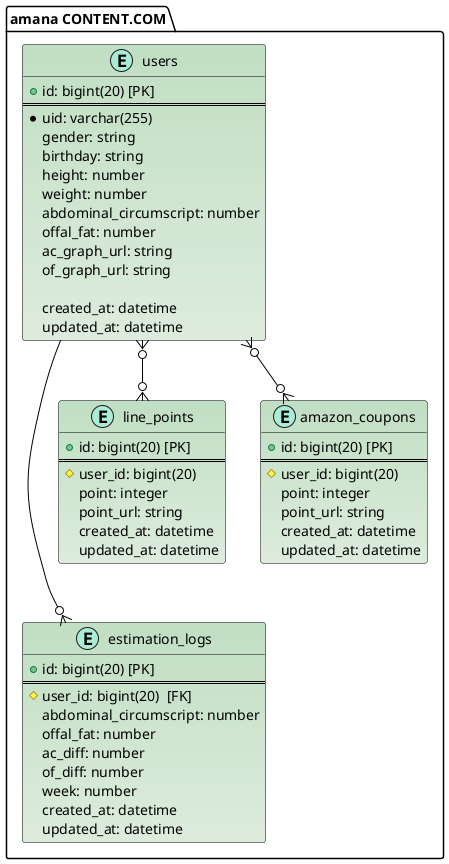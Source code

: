 @startuml

!define COMMON #C1DFC4-DEECDD
!define ENTITY_ICON #ABECD6

skinparam class {
    BorderColor Black
    ArrowColor Black
}

package "amana CONTENT.COM" as application {
  entity "users" <<E, ENTITY_ICON>> COMMON {
    + id: bigint(20) [PK]
    ==
    * uid: varchar(255)
    gender: string
    birthday: string
    height: number
    weight: number
    abdominal_circumscript: number
    offal_fat: number
    ac_graph_url: string
    of_graph_url: string

    created_at: datetime
    updated_at: datetime
  }

  entity "estimation_logs" <<E, ENTITY_ICON>> COMMON {
    + id: bigint(20) [PK]
    ==
    # user_id: bigint(20)  [FK]
    abdominal_circumscript: number
    offal_fat: number
    ac_diff: number
    of_diff: number
    week: number
    created_at: datetime
    updated_at: datetime
  }

  entity "line_points" <<E, ENTITY_ICON>> COMMON {
    + id: bigint(20) [PK]
    ==
    # user_id: bigint(20)
    point: integer
    point_url: string
    created_at: datetime
    updated_at: datetime
  }

  entity "amazon_coupons" <<E, ENTITY_ICON>> COMMON {
    + id: bigint(20) [PK]
    ==
    # user_id: bigint(20)
    point: integer
    point_url: string
    created_at: datetime
    updated_at: datetime
  }
}

users ---o{ estimation_logs
users }o--o{ line_points
users }o--o{ amazon_coupons

@enduml
